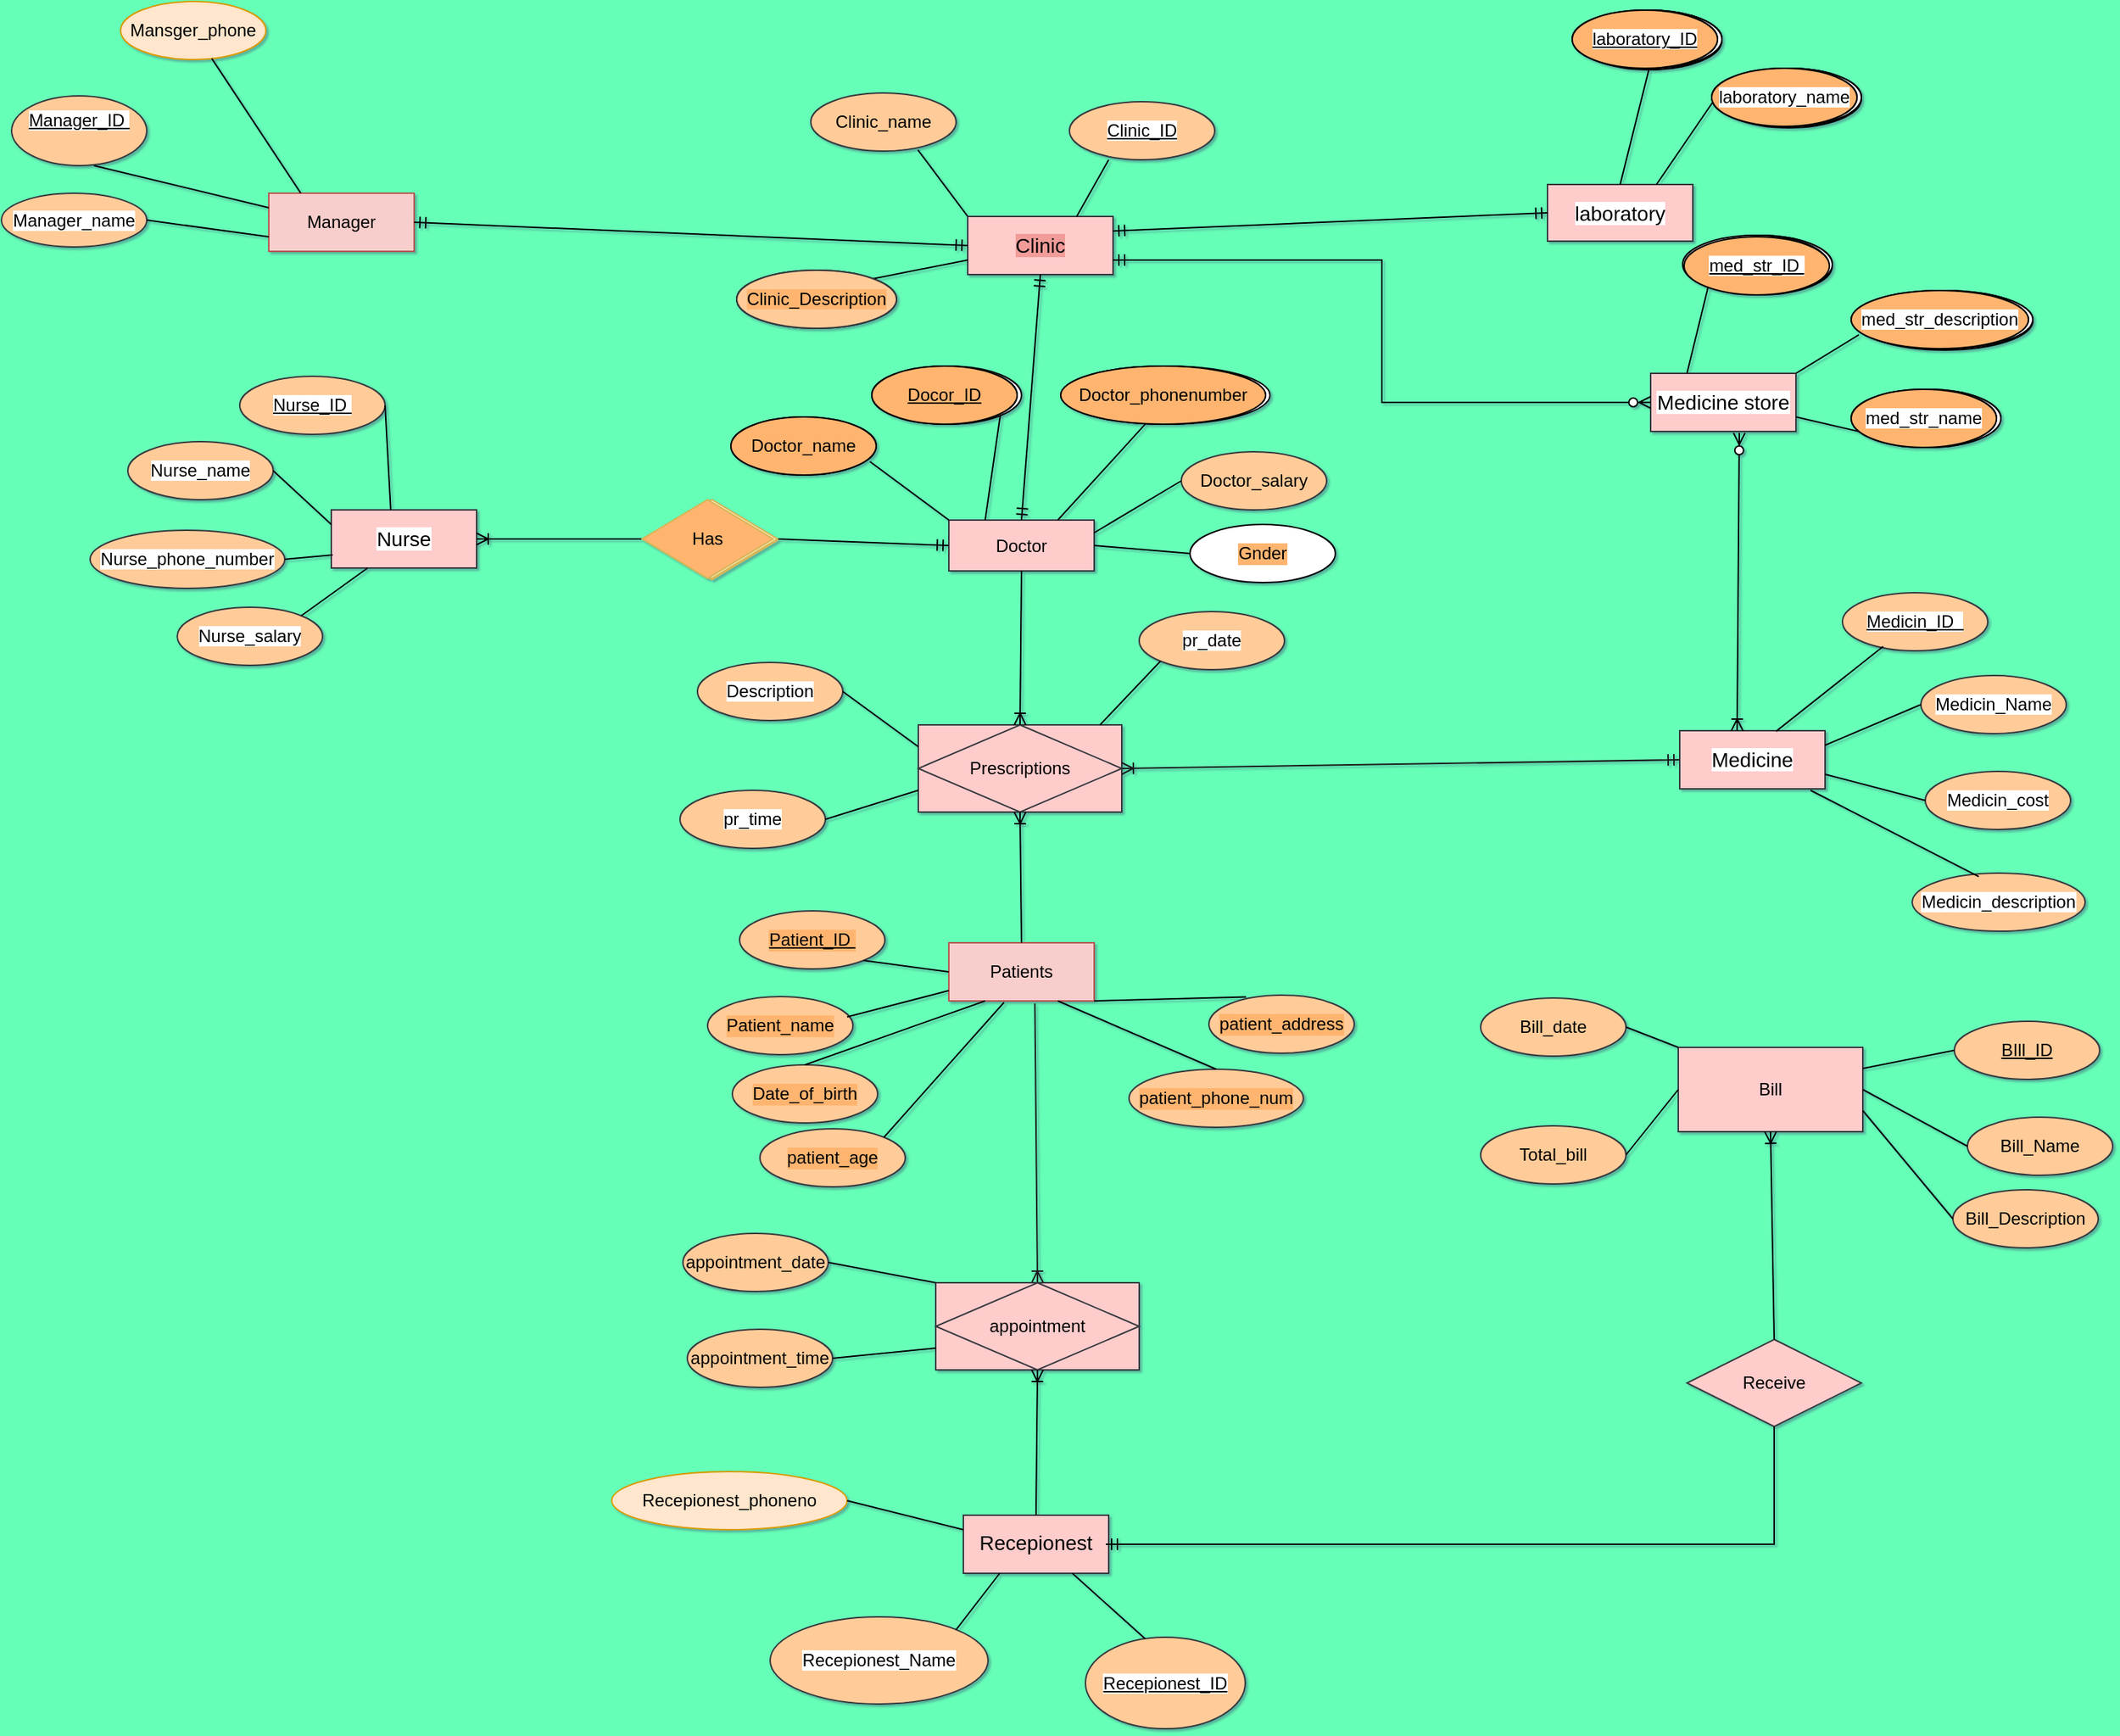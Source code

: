 <mxfile version="20.0.4" type="device"><diagram id="_2DvaB9S7Uw1ebFVItcf" name="Page-1"><mxGraphModel dx="1871" dy="567" grid="0" gridSize="10" guides="0" tooltips="1" connect="1" arrows="1" fold="1" page="1" pageScale="1" pageWidth="850" pageHeight="1400" background="#66FFB8" math="0" shadow="1"><root><mxCell id="0"/><mxCell id="1" parent="0"/><mxCell id="5tPbi4-rD7YfOToJudGx-2" value="Manager" style="whiteSpace=wrap;html=1;align=center;fillColor=#f8cecc;strokeColor=#b85450;" parent="1" vertex="1"><mxGeometry x="-530" y="298" width="100" height="40" as="geometry"/></mxCell><mxCell id="5tPbi4-rD7YfOToJudGx-3" value="Doctor" style="whiteSpace=wrap;html=1;align=center;fillColor=#ffcccc;strokeColor=#36393d;" parent="1" vertex="1"><mxGeometry x="-62" y="523" width="100" height="35" as="geometry"/></mxCell><mxCell id="5tPbi4-rD7YfOToJudGx-4" value="Patients" style="whiteSpace=wrap;html=1;align=center;fillColor=#f8cecc;strokeColor=#b85450;" parent="1" vertex="1"><mxGeometry x="-62" y="814" width="100" height="40" as="geometry"/></mxCell><mxCell id="5tPbi4-rD7YfOToJudGx-7" value="&lt;span style=&quot;font-size: 14px; background-color: rgb(255, 255, 255);&quot;&gt;Medicine store&lt;/span&gt;" style="whiteSpace=wrap;html=1;align=center;fillColor=#ffcccc;strokeColor=#36393d;" parent="1" vertex="1"><mxGeometry x="421" y="422" width="100" height="40" as="geometry"/></mxCell><mxCell id="5tPbi4-rD7YfOToJudGx-9" value="&lt;span style=&quot;font-size: 14px; background-color: rgb(255, 255, 255);&quot;&gt;Nurse&lt;/span&gt;" style="whiteSpace=wrap;html=1;align=center;fillColor=#ffcccc;strokeColor=#36393d;" parent="1" vertex="1"><mxGeometry x="-487" y="516" width="100" height="40" as="geometry"/></mxCell><mxCell id="5tPbi4-rD7YfOToJudGx-11" value="&lt;span style=&quot;font-size: 14px; line-height: 0; background-color: rgb(255, 204, 204);&quot;&gt;Recepionest&lt;/span&gt;" style="whiteSpace=wrap;html=1;align=center;fillColor=#ffcccc;strokeColor=#36393d;" parent="1" vertex="1"><mxGeometry x="-52" y="1208" width="100" height="40" as="geometry"/></mxCell><mxCell id="5tPbi4-rD7YfOToJudGx-12" value="&lt;span style=&quot;font-size: 14px; background-color: rgb(241, 156, 153);&quot;&gt;Clinic&lt;/span&gt;" style="whiteSpace=wrap;html=1;align=center;fillColor=#ffcccc;strokeColor=#36393d;" parent="1" vertex="1"><mxGeometry x="-49" y="314" width="100" height="40" as="geometry"/></mxCell><mxCell id="5tPbi4-rD7YfOToJudGx-14" value="&lt;span style=&quot;font-size: 14px; background-color: rgb(255, 255, 255);&quot;&gt;laboratory&lt;/span&gt;" style="whiteSpace=wrap;html=1;align=center;fillColor=#ffcccc;strokeColor=#36393d;" parent="1" vertex="1"><mxGeometry x="350" y="292" width="100" height="39" as="geometry"/></mxCell><mxCell id="5tPbi4-rD7YfOToJudGx-16" value="&lt;span style=&quot;font-size: 14px; background-color: rgb(255, 255, 255);&quot;&gt;Medicine&lt;/span&gt;" style="whiteSpace=wrap;html=1;align=center;fillColor=#ffcccc;strokeColor=#36393d;" parent="1" vertex="1"><mxGeometry x="441" y="668" width="100" height="40" as="geometry"/></mxCell><mxCell id="5tPbi4-rD7YfOToJudGx-24" value="&#10;&lt;span style=&quot;color: rgb(0, 0, 0); font-family: Helvetica; font-size: 12px; font-style: normal; font-variant-ligatures: normal; font-variant-caps: normal; font-weight: 400; letter-spacing: normal; orphans: 2; text-align: left; text-indent: 0px; text-transform: none; widows: 2; word-spacing: 0px; -webkit-text-stroke-width: 0px; background-color: rgb(255, 255, 255); text-decoration-thickness: initial; text-decoration-style: initial; text-decoration-color: initial; float: none; display: inline !important;&quot;&gt;Manager_ID&amp;nbsp;&lt;/span&gt;&#10;&#10;" style="ellipse;whiteSpace=wrap;html=1;align=center;fontStyle=4;fillColor=#ffcc99;strokeColor=#36393d;" parent="1" vertex="1"><mxGeometry x="-707" y="231" width="93" height="48" as="geometry"/></mxCell><mxCell id="5tPbi4-rD7YfOToJudGx-25" value="&lt;span style=&quot;background-color: rgb(255, 255, 255);&quot;&gt;Manager_name&lt;/span&gt;" style="ellipse;whiteSpace=wrap;html=1;align=center;fillColor=#ffcc99;strokeColor=#36393d;" parent="1" vertex="1"><mxGeometry x="-714" y="298" width="100" height="37" as="geometry"/></mxCell><mxCell id="5tPbi4-rD7YfOToJudGx-26" value="" style="endArrow=none;html=1;rounded=0;exitX=0.61;exitY=1;exitDx=0;exitDy=0;exitPerimeter=0;entryX=0;entryY=0.25;entryDx=0;entryDy=0;" parent="1" source="5tPbi4-rD7YfOToJudGx-24" target="5tPbi4-rD7YfOToJudGx-2" edge="1"><mxGeometry relative="1" as="geometry"><mxPoint x="346" y="151" as="sourcePoint"/><mxPoint x="506" y="151" as="targetPoint"/></mxGeometry></mxCell><mxCell id="5tPbi4-rD7YfOToJudGx-27" value="" style="endArrow=none;html=1;rounded=0;exitX=1;exitY=0.5;exitDx=0;exitDy=0;entryX=0;entryY=0.75;entryDx=0;entryDy=0;" parent="1" source="5tPbi4-rD7YfOToJudGx-25" target="5tPbi4-rD7YfOToJudGx-2" edge="1"><mxGeometry relative="1" as="geometry"><mxPoint x="491" y="131" as="sourcePoint"/><mxPoint x="-567" y="336" as="targetPoint"/></mxGeometry></mxCell><mxCell id="5tPbi4-rD7YfOToJudGx-33" style="edgeStyle=none;rounded=0;orthogonalLoop=1;jettySize=auto;html=1;exitX=0.5;exitY=0;exitDx=0;exitDy=0;" parent="1" source="5tPbi4-rD7YfOToJudGx-16" target="5tPbi4-rD7YfOToJudGx-16" edge="1"><mxGeometry relative="1" as="geometry"/></mxCell><mxCell id="5tPbi4-rD7YfOToJudGx-54" value="" style="fontSize=12;html=1;endArrow=ERmandOne;startArrow=ERmandOne;rounded=0;exitX=1;exitY=0.5;exitDx=0;exitDy=0;entryX=0;entryY=0.5;entryDx=0;entryDy=0;" parent="1" source="5tPbi4-rD7YfOToJudGx-2" target="5tPbi4-rD7YfOToJudGx-12" edge="1"><mxGeometry width="100" height="100" relative="1" as="geometry"><mxPoint x="-79" y="548" as="sourcePoint"/><mxPoint x="21" y="448" as="targetPoint"/></mxGeometry></mxCell><mxCell id="5tPbi4-rD7YfOToJudGx-60" value="Has" style="shape=rhombus;perimeter=rhombusPerimeter;whiteSpace=wrap;html=1;align=center;fillColor=#fff2cc;strokeColor=#d6b656;" parent="1" vertex="1"><mxGeometry x="-270" y="509" width="90" height="54" as="geometry"/></mxCell><mxCell id="5tPbi4-rD7YfOToJudGx-62" value="" style="fontSize=12;html=1;endArrow=ERoneToMany;rounded=0;elbow=vertical;entryX=1;entryY=0.5;entryDx=0;entryDy=0;exitX=0;exitY=0.5;exitDx=0;exitDy=0;" parent="1" source="5tPbi4-rD7YfOToJudGx-60" target="5tPbi4-rD7YfOToJudGx-9" edge="1"><mxGeometry width="100" height="100" relative="1" as="geometry"><mxPoint x="-79" y="548" as="sourcePoint"/><mxPoint x="21" y="448" as="targetPoint"/></mxGeometry></mxCell><mxCell id="5tPbi4-rD7YfOToJudGx-63" value="" style="fontSize=12;html=1;endArrow=ERmandOne;rounded=0;elbow=vertical;exitX=1;exitY=0.5;exitDx=0;exitDy=0;entryX=0;entryY=0.5;entryDx=0;entryDy=0;" parent="1" source="5tPbi4-rD7YfOToJudGx-60" target="5tPbi4-rD7YfOToJudGx-3" edge="1"><mxGeometry width="100" height="100" relative="1" as="geometry"><mxPoint x="-79" y="548" as="sourcePoint"/><mxPoint x="21" y="448" as="targetPoint"/></mxGeometry></mxCell><mxCell id="5tPbi4-rD7YfOToJudGx-83" value="Prescriptions" style="shape=associativeEntity;whiteSpace=wrap;html=1;align=center;fillColor=#ffcccc;strokeColor=#36393d;" parent="1" vertex="1"><mxGeometry x="-83" y="664" width="140" height="60" as="geometry"/></mxCell><mxCell id="5tPbi4-rD7YfOToJudGx-96" value="&lt;span style=&quot;text-align: left; background-color: rgb(255, 181, 112);&quot;&gt;Patient_ID&amp;nbsp;&lt;/span&gt;" style="ellipse;whiteSpace=wrap;html=1;align=center;fontStyle=4;labelBackgroundColor=#FFB570;fillColor=#ffcc99;strokeColor=#36393d;" parent="1" vertex="1"><mxGeometry x="-206" y="792" width="100" height="40" as="geometry"/></mxCell><mxCell id="5tPbi4-rD7YfOToJudGx-97" value="Gnder" style="ellipse;whiteSpace=wrap;html=1;align=center;labelBackgroundColor=#FFB570;" parent="1" vertex="1"><mxGeometry x="104" y="526" width="100" height="40" as="geometry"/></mxCell><mxCell id="5tPbi4-rD7YfOToJudGx-98" value="&lt;span style=&quot;text-align: left;&quot;&gt;Date_of_birth&lt;/span&gt;" style="ellipse;whiteSpace=wrap;html=1;align=center;labelBackgroundColor=#FFB570;fillColor=#ffcc99;strokeColor=#36393d;" parent="1" vertex="1"><mxGeometry x="-211" y="898" width="100" height="40" as="geometry"/></mxCell><mxCell id="5tPbi4-rD7YfOToJudGx-99" value="&lt;span style=&quot;text-align: left;&quot;&gt;patient_phone_num&lt;/span&gt;" style="ellipse;whiteSpace=wrap;html=1;align=center;labelBackgroundColor=#FFB570;fillColor=#ffcc99;strokeColor=#36393d;" parent="1" vertex="1"><mxGeometry x="62" y="901" width="120" height="40" as="geometry"/></mxCell><mxCell id="5tPbi4-rD7YfOToJudGx-100" value="&lt;span style=&quot;text-align: left;&quot;&gt;patient_age&lt;/span&gt;" style="ellipse;whiteSpace=wrap;html=1;align=center;labelBackgroundColor=#FFB570;fillColor=#ffcc99;strokeColor=#36393d;" parent="1" vertex="1"><mxGeometry x="-192" y="942" width="100" height="40" as="geometry"/></mxCell><mxCell id="5tPbi4-rD7YfOToJudGx-101" value="&lt;span style=&quot;text-align: left;&quot;&gt;Patient_name&lt;/span&gt;" style="ellipse;whiteSpace=wrap;html=1;align=center;labelBackgroundColor=#FFB570;fillColor=#ffcc99;strokeColor=#36393d;" parent="1" vertex="1"><mxGeometry x="-228" y="851" width="100" height="40" as="geometry"/></mxCell><mxCell id="5tPbi4-rD7YfOToJudGx-102" value="" style="endArrow=none;html=1;rounded=0;elbow=vertical;exitX=0.96;exitY=0.35;exitDx=0;exitDy=0;exitPerimeter=0;" parent="1" source="5tPbi4-rD7YfOToJudGx-101" target="5tPbi4-rD7YfOToJudGx-4" edge="1"><mxGeometry relative="1" as="geometry"><mxPoint x="-112" y="826" as="sourcePoint"/><mxPoint x="210" y="710" as="targetPoint"/></mxGeometry></mxCell><mxCell id="5tPbi4-rD7YfOToJudGx-103" value="" style="endArrow=none;html=1;rounded=0;elbow=vertical;exitX=1;exitY=1;exitDx=0;exitDy=0;entryX=0;entryY=0.5;entryDx=0;entryDy=0;" parent="1" source="5tPbi4-rD7YfOToJudGx-96" target="5tPbi4-rD7YfOToJudGx-4" edge="1"><mxGeometry relative="1" as="geometry"><mxPoint x="202" y="624" as="sourcePoint"/><mxPoint x="362" y="624" as="targetPoint"/></mxGeometry></mxCell><mxCell id="5tPbi4-rD7YfOToJudGx-104" value="&lt;span style=&quot;text-align: left;&quot;&gt;patient_address&lt;/span&gt;" style="ellipse;whiteSpace=wrap;html=1;align=center;labelBackgroundColor=#FFB570;fillColor=#ffcc99;strokeColor=#36393d;" parent="1" vertex="1"><mxGeometry x="117" y="850" width="100" height="40" as="geometry"/></mxCell><mxCell id="5tPbi4-rD7YfOToJudGx-107" value="" style="endArrow=none;html=1;rounded=0;elbow=vertical;entryX=1;entryY=0;entryDx=0;entryDy=0;exitX=0.38;exitY=1.025;exitDx=0;exitDy=0;exitPerimeter=0;" parent="1" source="5tPbi4-rD7YfOToJudGx-4" target="5tPbi4-rD7YfOToJudGx-100" edge="1"><mxGeometry relative="1" as="geometry"><mxPoint x="63" y="752" as="sourcePoint"/><mxPoint x="-64" y="952" as="targetPoint"/></mxGeometry></mxCell><mxCell id="5tPbi4-rD7YfOToJudGx-108" value="" style="endArrow=none;html=1;rounded=0;elbow=vertical;entryX=0.5;entryY=0;entryDx=0;entryDy=0;exitX=0.25;exitY=1;exitDx=0;exitDy=0;" parent="1" source="5tPbi4-rD7YfOToJudGx-4" target="5tPbi4-rD7YfOToJudGx-98" edge="1"><mxGeometry relative="1" as="geometry"><mxPoint x="202" y="624" as="sourcePoint"/><mxPoint x="362" y="624" as="targetPoint"/></mxGeometry></mxCell><mxCell id="5tPbi4-rD7YfOToJudGx-109" value="" style="endArrow=none;html=1;rounded=0;elbow=vertical;entryX=0.5;entryY=0;entryDx=0;entryDy=0;exitX=0.75;exitY=1;exitDx=0;exitDy=0;" parent="1" source="5tPbi4-rD7YfOToJudGx-4" target="5tPbi4-rD7YfOToJudGx-99" edge="1"><mxGeometry relative="1" as="geometry"><mxPoint x="202" y="624" as="sourcePoint"/><mxPoint x="362" y="624" as="targetPoint"/></mxGeometry></mxCell><mxCell id="5tPbi4-rD7YfOToJudGx-110" value="" style="endArrow=none;html=1;rounded=0;elbow=vertical;exitX=0.256;exitY=0.03;exitDx=0;exitDy=0;entryX=1;entryY=1;entryDx=0;entryDy=0;exitPerimeter=0;" parent="1" source="5tPbi4-rD7YfOToJudGx-104" target="5tPbi4-rD7YfOToJudGx-4" edge="1"><mxGeometry relative="1" as="geometry"><mxPoint x="178" y="883" as="sourcePoint"/><mxPoint x="362" y="624" as="targetPoint"/></mxGeometry></mxCell><mxCell id="5tPbi4-rD7YfOToJudGx-115" value="&lt;span style=&quot;text-align: left; background-color: rgb(255, 255, 255);&quot;&gt;Description&lt;/span&gt;" style="ellipse;whiteSpace=wrap;html=1;align=center;fillColor=#ffcc99;strokeColor=#36393d;" parent="1" vertex="1"><mxGeometry x="-235" y="621" width="100" height="40" as="geometry"/></mxCell><mxCell id="5tPbi4-rD7YfOToJudGx-117" style="edgeStyle=none;rounded=0;orthogonalLoop=1;jettySize=auto;html=1;exitX=1;exitY=0.5;exitDx=0;exitDy=0;elbow=vertical;" parent="1" edge="1"><mxGeometry relative="1" as="geometry"><mxPoint x="-702.0" y="701" as="sourcePoint"/><mxPoint x="-702.0" y="701" as="targetPoint"/></mxGeometry></mxCell><mxCell id="5tPbi4-rD7YfOToJudGx-119" value="&lt;span style=&quot;text-align: left; background-color: rgb(255, 255, 255);&quot;&gt;pr_time&lt;/span&gt;" style="ellipse;whiteSpace=wrap;html=1;align=center;fillColor=#ffcc99;strokeColor=#36393d;" parent="1" vertex="1"><mxGeometry x="-247" y="709" width="100" height="40" as="geometry"/></mxCell><mxCell id="5tPbi4-rD7YfOToJudGx-120" value="&lt;span style=&quot;text-align: left; background-color: rgb(255, 255, 255);&quot;&gt;pr_date&lt;/span&gt;" style="ellipse;whiteSpace=wrap;html=1;align=center;fillColor=#ffcc99;strokeColor=#36393d;" parent="1" vertex="1"><mxGeometry x="69" y="586" width="100" height="40" as="geometry"/></mxCell><mxCell id="5tPbi4-rD7YfOToJudGx-122" value="" style="endArrow=none;html=1;rounded=0;elbow=vertical;entryX=0;entryY=1;entryDx=0;entryDy=0;exitX=0.25;exitY=0;exitDx=0;exitDy=0;" parent="1" source="5tPbi4-rD7YfOToJudGx-7" target="5tPbi4-rD7YfOToJudGx-131" edge="1"><mxGeometry relative="1" as="geometry"><mxPoint x="-422" y="625" as="sourcePoint"/><mxPoint x="-262" y="625" as="targetPoint"/></mxGeometry></mxCell><mxCell id="5tPbi4-rD7YfOToJudGx-124" value="" style="endArrow=none;html=1;rounded=0;elbow=vertical;exitX=1;exitY=0.5;exitDx=0;exitDy=0;entryX=0;entryY=0.75;entryDx=0;entryDy=0;" parent="1" source="5tPbi4-rD7YfOToJudGx-119" target="5tPbi4-rD7YfOToJudGx-83" edge="1"><mxGeometry relative="1" as="geometry"><mxPoint x="-5" y="487" as="sourcePoint"/><mxPoint x="155" y="487" as="targetPoint"/></mxGeometry></mxCell><mxCell id="5tPbi4-rD7YfOToJudGx-125" value="" style="endArrow=none;html=1;rounded=0;elbow=vertical;exitX=1;exitY=0.5;exitDx=0;exitDy=0;entryX=0;entryY=0.25;entryDx=0;entryDy=0;" parent="1" source="5tPbi4-rD7YfOToJudGx-115" target="5tPbi4-rD7YfOToJudGx-83" edge="1"><mxGeometry relative="1" as="geometry"><mxPoint x="-5" y="487" as="sourcePoint"/><mxPoint x="155" y="487" as="targetPoint"/></mxGeometry></mxCell><mxCell id="5tPbi4-rD7YfOToJudGx-130" value="&lt;span style=&quot;text-align: left; background-color: rgb(255, 255, 255);&quot;&gt;med_str_description&lt;/span&gt;" style="ellipse;whiteSpace=wrap;html=1;align=center;" parent="1" vertex="1"><mxGeometry x="562" y="366" width="122" height="40" as="geometry"/></mxCell><mxCell id="5tPbi4-rD7YfOToJudGx-131" value="&lt;span style=&quot;text-align: left; background-color: rgb(255, 255, 255);&quot;&gt;med_str_ID&amp;nbsp;&lt;/span&gt;" style="ellipse;whiteSpace=wrap;html=1;align=center;fontStyle=4;" parent="1" vertex="1"><mxGeometry x="446" y="328" width="100" height="40" as="geometry"/></mxCell><mxCell id="5tPbi4-rD7YfOToJudGx-135" value="&lt;span style=&quot;text-align: left; background-color: rgb(255, 255, 255);&quot;&gt;med_str_name&lt;/span&gt;" style="ellipse;whiteSpace=wrap;html=1;align=center;" parent="1" vertex="1"><mxGeometry x="562" y="433" width="100" height="40" as="geometry"/></mxCell><mxCell id="5tPbi4-rD7YfOToJudGx-137" value="" style="endArrow=none;html=1;rounded=0;elbow=vertical;exitX=0.019;exitY=0.736;exitDx=0;exitDy=0;exitPerimeter=0;entryX=1;entryY=0;entryDx=0;entryDy=0;" parent="1" source="5tPbi4-rD7YfOToJudGx-130" target="5tPbi4-rD7YfOToJudGx-7" edge="1"><mxGeometry relative="1" as="geometry"><mxPoint x="-36" y="407" as="sourcePoint"/><mxPoint x="124" y="407" as="targetPoint"/></mxGeometry></mxCell><mxCell id="5tPbi4-rD7YfOToJudGx-139" value="" style="endArrow=none;html=1;rounded=0;elbow=vertical;entryX=0.044;entryY=0.739;entryDx=0;entryDy=0;entryPerimeter=0;exitX=1;exitY=0.75;exitDx=0;exitDy=0;" parent="1" source="5tPbi4-rD7YfOToJudGx-7" target="5tPbi4-rD7YfOToJudGx-135" edge="1"><mxGeometry relative="1" as="geometry"><mxPoint x="-36" y="407" as="sourcePoint"/><mxPoint x="124" y="407" as="targetPoint"/></mxGeometry></mxCell><mxCell id="5tPbi4-rD7YfOToJudGx-146" value="&lt;span style=&quot;text-align: left; background-color: rgb(255, 255, 255);&quot;&gt;Nurse_ID&amp;nbsp;&lt;/span&gt;" style="ellipse;whiteSpace=wrap;html=1;align=center;fontStyle=4;fillColor=#ffcc99;strokeColor=#36393d;" parent="1" vertex="1"><mxGeometry x="-550" y="424" width="100" height="40" as="geometry"/></mxCell><mxCell id="5tPbi4-rD7YfOToJudGx-147" value="&lt;span style=&quot;text-align: left; background-color: rgb(255, 255, 255);&quot;&gt;Nurse_salary&lt;/span&gt;" style="ellipse;whiteSpace=wrap;html=1;align=center;fillColor=#ffcc99;strokeColor=#36393d;" parent="1" vertex="1"><mxGeometry x="-593" y="583" width="100" height="40" as="geometry"/></mxCell><mxCell id="5tPbi4-rD7YfOToJudGx-148" value="&lt;span style=&quot;text-align: left; background-color: rgb(255, 255, 255);&quot;&gt;Nurse_phone_number&lt;/span&gt;" style="ellipse;whiteSpace=wrap;html=1;align=center;fillColor=#ffcc99;strokeColor=#36393d;" parent="1" vertex="1"><mxGeometry x="-653" y="530" width="134" height="40" as="geometry"/></mxCell><mxCell id="5tPbi4-rD7YfOToJudGx-149" value="&lt;span style=&quot;text-align: left; background-color: rgb(255, 255, 255);&quot;&gt;Nurse_name&lt;/span&gt;" style="ellipse;whiteSpace=wrap;html=1;align=center;fillColor=#ffcc99;strokeColor=#36393d;" parent="1" vertex="1"><mxGeometry x="-627" y="469" width="100" height="40" as="geometry"/></mxCell><mxCell id="5tPbi4-rD7YfOToJudGx-150" value="" style="endArrow=none;html=1;rounded=0;elbow=vertical;exitX=1;exitY=0.5;exitDx=0;exitDy=0;entryX=0.409;entryY=-0.004;entryDx=0;entryDy=0;entryPerimeter=0;" parent="1" source="5tPbi4-rD7YfOToJudGx-146" target="5tPbi4-rD7YfOToJudGx-9" edge="1"><mxGeometry relative="1" as="geometry"><mxPoint x="-40" y="372" as="sourcePoint"/><mxPoint x="120" y="372" as="targetPoint"/></mxGeometry></mxCell><mxCell id="5tPbi4-rD7YfOToJudGx-151" value="" style="endArrow=none;html=1;rounded=0;elbow=vertical;exitX=1;exitY=0.5;exitDx=0;exitDy=0;entryX=0;entryY=0.25;entryDx=0;entryDy=0;" parent="1" source="5tPbi4-rD7YfOToJudGx-149" target="5tPbi4-rD7YfOToJudGx-9" edge="1"><mxGeometry relative="1" as="geometry"><mxPoint x="-440" y="454" as="sourcePoint"/><mxPoint x="-446.1" y="523.84" as="targetPoint"/></mxGeometry></mxCell><mxCell id="5tPbi4-rD7YfOToJudGx-152" value="" style="endArrow=none;html=1;rounded=0;elbow=vertical;exitX=1;exitY=0.5;exitDx=0;exitDy=0;entryX=0.01;entryY=0.775;entryDx=0;entryDy=0;entryPerimeter=0;" parent="1" source="5tPbi4-rD7YfOToJudGx-148" target="5tPbi4-rD7YfOToJudGx-9" edge="1"><mxGeometry relative="1" as="geometry"><mxPoint x="-529" y="514" as="sourcePoint"/><mxPoint x="-499" y="541" as="targetPoint"/></mxGeometry></mxCell><mxCell id="5tPbi4-rD7YfOToJudGx-153" value="" style="endArrow=none;html=1;rounded=0;elbow=vertical;exitX=1;exitY=0;exitDx=0;exitDy=0;entryX=0.25;entryY=1;entryDx=0;entryDy=0;" parent="1" source="5tPbi4-rD7YfOToJudGx-147" target="5tPbi4-rD7YfOToJudGx-9" edge="1"><mxGeometry relative="1" as="geometry"><mxPoint x="-440" y="454" as="sourcePoint"/><mxPoint x="-459" y="567" as="targetPoint"/></mxGeometry></mxCell><mxCell id="5tPbi4-rD7YfOToJudGx-154" value="&lt;span style=&quot;text-align: left; background-color: rgb(255, 255, 255);&quot;&gt;Docor_ID&lt;/span&gt;" style="ellipse;whiteSpace=wrap;html=1;align=center;fontStyle=4;" parent="1" vertex="1"><mxGeometry x="-112" y="417" width="100" height="40" as="geometry"/></mxCell><mxCell id="5tPbi4-rD7YfOToJudGx-155" value="Doctor_name" style="ellipse;whiteSpace=wrap;html=1;align=center;" parent="1" vertex="1"><mxGeometry x="-212" y="452" width="100" height="40" as="geometry"/></mxCell><mxCell id="5tPbi4-rD7YfOToJudGx-156" value="Doctor_salary" style="ellipse;whiteSpace=wrap;html=1;align=center;fillColor=#ffcc99;strokeColor=#36393d;" parent="1" vertex="1"><mxGeometry x="98" y="476" width="100" height="40" as="geometry"/></mxCell><mxCell id="5tPbi4-rD7YfOToJudGx-157" value="Doctor_phonenumber" style="ellipse;whiteSpace=wrap;html=1;align=center;" parent="1" vertex="1"><mxGeometry x="18" y="417" width="141" height="40" as="geometry"/></mxCell><mxCell id="5tPbi4-rD7YfOToJudGx-158" value="" style="endArrow=none;html=1;rounded=0;elbow=vertical;exitX=1;exitY=1;exitDx=0;exitDy=0;entryX=0.25;entryY=0;entryDx=0;entryDy=0;" parent="1" source="5tPbi4-rD7YfOToJudGx-154" target="5tPbi4-rD7YfOToJudGx-3" edge="1"><mxGeometry relative="1" as="geometry"><mxPoint x="-60" y="397" as="sourcePoint"/><mxPoint x="100" y="397" as="targetPoint"/></mxGeometry></mxCell><mxCell id="5tPbi4-rD7YfOToJudGx-160" value="" style="endArrow=none;html=1;rounded=0;elbow=vertical;exitX=0.957;exitY=0.768;exitDx=0;exitDy=0;exitPerimeter=0;entryX=0;entryY=0;entryDx=0;entryDy=0;" parent="1" source="5tPbi4-rD7YfOToJudGx-155" target="5tPbi4-rD7YfOToJudGx-3" edge="1"><mxGeometry relative="1" as="geometry"><mxPoint x="-60" y="397" as="sourcePoint"/><mxPoint x="100" y="397" as="targetPoint"/></mxGeometry></mxCell><mxCell id="5tPbi4-rD7YfOToJudGx-162" value="" style="endArrow=none;html=1;rounded=0;elbow=vertical;exitX=0.393;exitY=0.993;exitDx=0;exitDy=0;entryX=0.75;entryY=0;entryDx=0;entryDy=0;exitPerimeter=0;" parent="1" source="5tPbi4-rD7YfOToJudGx-157" target="5tPbi4-rD7YfOToJudGx-3" edge="1"><mxGeometry relative="1" as="geometry"><mxPoint x="49" y="465.28" as="sourcePoint"/><mxPoint x="-10" y="531" as="targetPoint"/></mxGeometry></mxCell><mxCell id="5tPbi4-rD7YfOToJudGx-165" value="" style="endArrow=none;html=1;rounded=0;elbow=vertical;exitX=0;exitY=0.5;exitDx=0;exitDy=0;entryX=1;entryY=0.25;entryDx=0;entryDy=0;" parent="1" source="5tPbi4-rD7YfOToJudGx-156" target="5tPbi4-rD7YfOToJudGx-3" edge="1"><mxGeometry relative="1" as="geometry"><mxPoint x="67.3" y="466.72" as="sourcePoint"/><mxPoint x="42" y="531" as="targetPoint"/></mxGeometry></mxCell><mxCell id="5tPbi4-rD7YfOToJudGx-166" value="" style="endArrow=none;html=1;rounded=0;elbow=vertical;exitX=0;exitY=0.5;exitDx=0;exitDy=0;entryX=1;entryY=0.5;entryDx=0;entryDy=0;" parent="1" source="5tPbi4-rD7YfOToJudGx-97" target="5tPbi4-rD7YfOToJudGx-3" edge="1"><mxGeometry relative="1" as="geometry"><mxPoint x="108.0" y="506" as="sourcePoint"/><mxPoint x="47" y="548" as="targetPoint"/></mxGeometry></mxCell><mxCell id="5tPbi4-rD7YfOToJudGx-167" value="&lt;span style=&quot;text-align: left; background-color: rgb(255, 255, 255);&quot;&gt;laboratory_ID&lt;/span&gt;" style="ellipse;whiteSpace=wrap;html=1;align=center;fontStyle=4;" parent="1" vertex="1"><mxGeometry x="370" y="172" width="100" height="40" as="geometry"/></mxCell><mxCell id="5tPbi4-rD7YfOToJudGx-168" value="&lt;span style=&quot;text-align: left; background-color: rgb(255, 255, 255);&quot;&gt;laboratory_name&lt;/span&gt;" style="ellipse;whiteSpace=wrap;html=1;align=center;" parent="1" vertex="1"><mxGeometry x="466" y="212" width="100" height="40" as="geometry"/></mxCell><mxCell id="5tPbi4-rD7YfOToJudGx-171" value="" style="endArrow=none;html=1;rounded=0;elbow=vertical;exitX=0.5;exitY=1;exitDx=0;exitDy=0;entryX=0.5;entryY=0;entryDx=0;entryDy=0;" parent="1" source="5tPbi4-rD7YfOToJudGx-167" target="5tPbi4-rD7YfOToJudGx-14" edge="1"><mxGeometry relative="1" as="geometry"><mxPoint x="12" y="338" as="sourcePoint"/><mxPoint x="172" y="338" as="targetPoint"/></mxGeometry></mxCell><mxCell id="5tPbi4-rD7YfOToJudGx-172" value="" style="endArrow=none;html=1;rounded=0;elbow=vertical;entryX=0.75;entryY=0;entryDx=0;entryDy=0;exitX=0;exitY=0.5;exitDx=0;exitDy=0;" parent="1" source="5tPbi4-rD7YfOToJudGx-168" target="5tPbi4-rD7YfOToJudGx-14" edge="1"><mxGeometry relative="1" as="geometry"><mxPoint x="460" y="118" as="sourcePoint"/><mxPoint x="431" y="196" as="targetPoint"/></mxGeometry></mxCell><mxCell id="5tPbi4-rD7YfOToJudGx-175" value="&lt;span style=&quot;text-align: left; background-color: rgb(255, 255, 255);&quot;&gt;Clinic_ID&lt;/span&gt;" style="ellipse;whiteSpace=wrap;html=1;align=center;fontStyle=4;fillColor=#ffcc99;strokeColor=#36393d;" parent="1" vertex="1"><mxGeometry x="21" y="235" width="100" height="40" as="geometry"/></mxCell><mxCell id="5tPbi4-rD7YfOToJudGx-176" value="Clinic_name" style="ellipse;whiteSpace=wrap;html=1;align=center;fillColor=#ffcc99;strokeColor=#36393d;" parent="1" vertex="1"><mxGeometry x="-157" y="229" width="100" height="40" as="geometry"/></mxCell><mxCell id="5tPbi4-rD7YfOToJudGx-177" value="&lt;span style=&quot;text-align: left; background-color: rgb(255, 255, 255);&quot;&gt;Clinic_Description&lt;/span&gt;" style="ellipse;whiteSpace=wrap;html=1;align=center;" parent="1" vertex="1"><mxGeometry x="-208" y="351" width="110" height="40" as="geometry"/></mxCell><mxCell id="5tPbi4-rD7YfOToJudGx-179" value="" style="endArrow=none;html=1;rounded=0;elbow=vertical;exitX=0.27;exitY=1;exitDx=0;exitDy=0;exitPerimeter=0;entryX=0.75;entryY=0;entryDx=0;entryDy=0;" parent="1" source="5tPbi4-rD7YfOToJudGx-175" target="5tPbi4-rD7YfOToJudGx-12" edge="1"><mxGeometry relative="1" as="geometry"><mxPoint x="96" y="342" as="sourcePoint"/><mxPoint x="256" y="342" as="targetPoint"/></mxGeometry></mxCell><mxCell id="5tPbi4-rD7YfOToJudGx-180" value="" style="endArrow=none;html=1;rounded=0;elbow=vertical;exitX=0;exitY=0;exitDx=0;exitDy=0;entryX=0.737;entryY=0.979;entryDx=0;entryDy=0;entryPerimeter=0;" parent="1" source="5tPbi4-rD7YfOToJudGx-12" target="5tPbi4-rD7YfOToJudGx-176" edge="1"><mxGeometry relative="1" as="geometry"><mxPoint x="58.0" y="285" as="sourcePoint"/><mxPoint x="36" y="324.0" as="targetPoint"/></mxGeometry></mxCell><mxCell id="5tPbi4-rD7YfOToJudGx-182" value="" style="endArrow=none;html=1;rounded=0;elbow=vertical;exitX=0;exitY=0.75;exitDx=0;exitDy=0;entryX=1;entryY=0;entryDx=0;entryDy=0;" parent="1" source="5tPbi4-rD7YfOToJudGx-12" target="5tPbi4-rD7YfOToJudGx-177" edge="1"><mxGeometry relative="1" as="geometry"><mxPoint x="-39" y="334.0" as="sourcePoint"/><mxPoint x="-119" y="305" as="targetPoint"/></mxGeometry></mxCell><mxCell id="5tPbi4-rD7YfOToJudGx-183" value="&lt;span style=&quot;text-align: left; background-color: rgb(255, 255, 255);&quot;&gt;Recepionest_ID&lt;/span&gt;" style="ellipse;whiteSpace=wrap;html=1;align=center;fontStyle=4;fillColor=#ffcc99;strokeColor=#36393d;" parent="1" vertex="1"><mxGeometry x="32" y="1292" width="110" height="63" as="geometry"/></mxCell><mxCell id="5tPbi4-rD7YfOToJudGx-184" value="&lt;span style=&quot;text-align: left; background-color: rgb(255, 255, 255);&quot;&gt;Recepionest_Name&lt;/span&gt;" style="ellipse;whiteSpace=wrap;html=1;align=center;fillColor=#ffcc99;strokeColor=#36393d;" parent="1" vertex="1"><mxGeometry x="-185" y="1278" width="150" height="60" as="geometry"/></mxCell><mxCell id="5tPbi4-rD7YfOToJudGx-185" value="" style="endArrow=none;html=1;rounded=0;elbow=vertical;exitX=1;exitY=0;exitDx=0;exitDy=0;entryX=0.25;entryY=1;entryDx=0;entryDy=0;" parent="1" source="5tPbi4-rD7YfOToJudGx-184" target="5tPbi4-rD7YfOToJudGx-11" edge="1"><mxGeometry relative="1" as="geometry"><mxPoint x="91" y="925" as="sourcePoint"/><mxPoint x="251" y="925" as="targetPoint"/></mxGeometry></mxCell><mxCell id="5tPbi4-rD7YfOToJudGx-186" value="" style="endArrow=none;html=1;rounded=0;elbow=vertical;exitX=0.75;exitY=1;exitDx=0;exitDy=0;entryX=0.373;entryY=0.016;entryDx=0;entryDy=0;entryPerimeter=0;" parent="1" source="5tPbi4-rD7YfOToJudGx-11" target="5tPbi4-rD7YfOToJudGx-183" edge="1"><mxGeometry relative="1" as="geometry"><mxPoint x="91" y="1111" as="sourcePoint"/><mxPoint x="251" y="1111" as="targetPoint"/></mxGeometry></mxCell><mxCell id="5tPbi4-rD7YfOToJudGx-191" value="&lt;span style=&quot;text-align: left; background-color: rgb(255, 255, 255);&quot;&gt;Medicin_Name&lt;/span&gt;" style="ellipse;whiteSpace=wrap;html=1;align=center;fillColor=#ffcc99;strokeColor=#36393d;" parent="1" vertex="1"><mxGeometry x="607" y="630" width="100" height="40" as="geometry"/></mxCell><mxCell id="5tPbi4-rD7YfOToJudGx-196" value="&lt;span style=&quot;text-align: left; background-color: rgb(255, 255, 255);&quot;&gt;Medicin_ID&amp;nbsp;&amp;nbsp;&lt;/span&gt;" style="ellipse;whiteSpace=wrap;html=1;align=center;fontStyle=4;fillColor=#ffcc99;strokeColor=#36393d;" parent="1" vertex="1"><mxGeometry x="553" y="573" width="100" height="40" as="geometry"/></mxCell><mxCell id="5tPbi4-rD7YfOToJudGx-197" value="&lt;span style=&quot;text-align: left; background-color: rgb(255, 255, 255);&quot;&gt;Medicin_cost&lt;/span&gt;" style="ellipse;whiteSpace=wrap;html=1;align=center;fillColor=#ffcc99;strokeColor=#36393d;" parent="1" vertex="1"><mxGeometry x="610" y="696" width="100" height="40" as="geometry"/></mxCell><mxCell id="5tPbi4-rD7YfOToJudGx-199" value="&lt;span style=&quot;text-align: left; background-color: rgb(255, 255, 255);&quot;&gt;Medicin_description&lt;/span&gt;" style="ellipse;whiteSpace=wrap;html=1;align=center;fillColor=#ffcc99;strokeColor=#36393d;" parent="1" vertex="1"><mxGeometry x="601" y="766" width="119" height="40" as="geometry"/></mxCell><mxCell id="5tPbi4-rD7YfOToJudGx-200" style="edgeStyle=none;rounded=0;orthogonalLoop=1;jettySize=auto;html=1;exitX=0.5;exitY=1;exitDx=0;exitDy=0;elbow=vertical;" parent="1" source="5tPbi4-rD7YfOToJudGx-199" target="5tPbi4-rD7YfOToJudGx-199" edge="1"><mxGeometry relative="1" as="geometry"/></mxCell><mxCell id="5tPbi4-rD7YfOToJudGx-201" value="" style="endArrow=none;html=1;rounded=0;elbow=vertical;entryX=0.28;entryY=0.925;entryDx=0;entryDy=0;entryPerimeter=0;exitX=0.663;exitY=0.011;exitDx=0;exitDy=0;exitPerimeter=0;" parent="1" source="5tPbi4-rD7YfOToJudGx-16" target="5tPbi4-rD7YfOToJudGx-196" edge="1"><mxGeometry relative="1" as="geometry"><mxPoint x="526" y="697" as="sourcePoint"/><mxPoint x="89" y="651" as="targetPoint"/></mxGeometry></mxCell><mxCell id="5tPbi4-rD7YfOToJudGx-202" value="" style="endArrow=none;html=1;rounded=0;elbow=vertical;entryX=0;entryY=0.5;entryDx=0;entryDy=0;exitX=1;exitY=0.25;exitDx=0;exitDy=0;" parent="1" source="5tPbi4-rD7YfOToJudGx-16" target="5tPbi4-rD7YfOToJudGx-191" edge="1"><mxGeometry relative="1" as="geometry"><mxPoint x="534.3" y="708.44" as="sourcePoint"/><mxPoint x="568" y="613" as="targetPoint"/></mxGeometry></mxCell><mxCell id="5tPbi4-rD7YfOToJudGx-203" value="" style="endArrow=none;html=1;rounded=0;elbow=vertical;entryX=0;entryY=0.5;entryDx=0;entryDy=0;exitX=1;exitY=0.75;exitDx=0;exitDy=0;" parent="1" source="5tPbi4-rD7YfOToJudGx-16" target="5tPbi4-rD7YfOToJudGx-197" edge="1"><mxGeometry relative="1" as="geometry"><mxPoint x="544.3" y="718.44" as="sourcePoint"/><mxPoint x="578" y="623" as="targetPoint"/></mxGeometry></mxCell><mxCell id="5tPbi4-rD7YfOToJudGx-205" value="" style="endArrow=none;html=1;rounded=0;elbow=vertical;entryX=0.9;entryY=1.025;entryDx=0;entryDy=0;exitX=0.385;exitY=0.061;exitDx=0;exitDy=0;exitPerimeter=0;entryPerimeter=0;" parent="1" source="5tPbi4-rD7YfOToJudGx-199" target="5tPbi4-rD7YfOToJudGx-16" edge="1"><mxGeometry relative="1" as="geometry"><mxPoint x="564.3" y="738.44" as="sourcePoint"/><mxPoint x="598" y="643" as="targetPoint"/></mxGeometry></mxCell><mxCell id="j8jzTJjSfyoYhoayqyco-3" value="Has" style="shape=rhombus;perimeter=rhombusPerimeter;whiteSpace=wrap;html=1;align=center;fillColor=#fff2cc;strokeColor=#d6b656;" parent="1" vertex="1"><mxGeometry x="-270" y="510" width="90" height="54" as="geometry"/></mxCell><mxCell id="j8jzTJjSfyoYhoayqyco-6" value="&lt;span style=&quot;text-align: left; background-color: rgb(255, 255, 255);&quot;&gt;laboratory_name&lt;/span&gt;" style="ellipse;whiteSpace=wrap;html=1;align=center;" parent="1" vertex="1"><mxGeometry x="466" y="213" width="100" height="40" as="geometry"/></mxCell><mxCell id="j8jzTJjSfyoYhoayqyco-7" value="&lt;span style=&quot;text-align: left; background-color: rgb(255, 255, 255);&quot;&gt;laboratory_ID&lt;/span&gt;" style="ellipse;whiteSpace=wrap;html=1;align=center;fontStyle=4;" parent="1" vertex="1"><mxGeometry x="370" y="173" width="100" height="40" as="geometry"/></mxCell><mxCell id="j8jzTJjSfyoYhoayqyco-11" value="Has" style="shape=rhombus;perimeter=rhombusPerimeter;whiteSpace=wrap;html=1;align=center;fillColor=#fff2cc;strokeColor=#d6b656;" parent="1" vertex="1"><mxGeometry x="-270" y="509" width="90" height="54" as="geometry"/></mxCell><mxCell id="j8jzTJjSfyoYhoayqyco-14" value="&lt;span style=&quot;text-align: left; background-color: rgb(255, 255, 255);&quot;&gt;laboratory_name&lt;/span&gt;" style="ellipse;whiteSpace=wrap;html=1;align=center;" parent="1" vertex="1"><mxGeometry x="466" y="212" width="100" height="40" as="geometry"/></mxCell><mxCell id="j8jzTJjSfyoYhoayqyco-15" value="&lt;span style=&quot;text-align: left; background-color: rgb(255, 255, 255);&quot;&gt;laboratory_ID&lt;/span&gt;" style="ellipse;whiteSpace=wrap;html=1;align=center;fontStyle=4;" parent="1" vertex="1"><mxGeometry x="370" y="172" width="100" height="40" as="geometry"/></mxCell><mxCell id="j8jzTJjSfyoYhoayqyco-19" value="&lt;span style=&quot;text-align: left; background-color: rgb(255, 255, 255);&quot;&gt;med_str_ID&amp;nbsp;&lt;/span&gt;" style="ellipse;whiteSpace=wrap;html=1;align=center;fontStyle=4;" parent="1" vertex="1"><mxGeometry x="446" y="327" width="100" height="40" as="geometry"/></mxCell><mxCell id="j8jzTJjSfyoYhoayqyco-20" value="&lt;span style=&quot;text-align: left; background-color: rgb(255, 255, 255);&quot;&gt;med_str_description&lt;/span&gt;" style="ellipse;whiteSpace=wrap;html=1;align=center;" parent="1" vertex="1"><mxGeometry x="562" y="365" width="122" height="40" as="geometry"/></mxCell><mxCell id="j8jzTJjSfyoYhoayqyco-21" value="Has" style="shape=rhombus;perimeter=rhombusPerimeter;whiteSpace=wrap;html=1;align=center;fillColor=#fff2cc;strokeColor=#d6b656;" parent="1" vertex="1"><mxGeometry x="-270" y="509" width="90" height="54" as="geometry"/></mxCell><mxCell id="j8jzTJjSfyoYhoayqyco-24" value="&lt;span style=&quot;text-align: left; background-color: rgb(255, 255, 255);&quot;&gt;laboratory_name&lt;/span&gt;" style="ellipse;whiteSpace=wrap;html=1;align=center;" parent="1" vertex="1"><mxGeometry x="466" y="212" width="100" height="40" as="geometry"/></mxCell><mxCell id="j8jzTJjSfyoYhoayqyco-25" value="&lt;span style=&quot;text-align: left; background-color: rgb(255, 255, 255);&quot;&gt;laboratory_ID&lt;/span&gt;" style="ellipse;whiteSpace=wrap;html=1;align=center;fontStyle=4;" parent="1" vertex="1"><mxGeometry x="370" y="172" width="100" height="40" as="geometry"/></mxCell><mxCell id="j8jzTJjSfyoYhoayqyco-29" value="&lt;span style=&quot;text-align: left; background-color: rgb(255, 255, 255);&quot;&gt;med_str_ID&amp;nbsp;&lt;/span&gt;" style="ellipse;whiteSpace=wrap;html=1;align=center;fontStyle=4;" parent="1" vertex="1"><mxGeometry x="446" y="327" width="100" height="40" as="geometry"/></mxCell><mxCell id="j8jzTJjSfyoYhoayqyco-30" value="&lt;span style=&quot;text-align: left; background-color: rgb(255, 255, 255);&quot;&gt;med_str_description&lt;/span&gt;" style="ellipse;whiteSpace=wrap;html=1;align=center;" parent="1" vertex="1"><mxGeometry x="562" y="365" width="122" height="40" as="geometry"/></mxCell><mxCell id="j8jzTJjSfyoYhoayqyco-31" value="&lt;span style=&quot;text-align: left; background-color: rgb(255, 255, 255);&quot;&gt;med_str_name&lt;/span&gt;" style="ellipse;whiteSpace=wrap;html=1;align=center;" parent="1" vertex="1"><mxGeometry x="562" y="433" width="100" height="40" as="geometry"/></mxCell><mxCell id="j8jzTJjSfyoYhoayqyco-33" value="Has" style="shape=rhombus;perimeter=rhombusPerimeter;whiteSpace=wrap;html=1;align=center;fillColor=#fff2cc;strokeColor=#d6b656;" parent="1" vertex="1"><mxGeometry x="-273" y="509" width="90" height="54" as="geometry"/></mxCell><mxCell id="j8jzTJjSfyoYhoayqyco-36" value="&lt;span style=&quot;text-align: left; background-color: rgb(255, 255, 255);&quot;&gt;laboratory_name&lt;/span&gt;" style="ellipse;whiteSpace=wrap;html=1;align=center;" parent="1" vertex="1"><mxGeometry x="463" y="212" width="100" height="40" as="geometry"/></mxCell><mxCell id="j8jzTJjSfyoYhoayqyco-37" value="&lt;span style=&quot;text-align: left; background-color: rgb(255, 255, 255);&quot;&gt;laboratory_ID&lt;/span&gt;" style="ellipse;whiteSpace=wrap;html=1;align=center;fontStyle=4;" parent="1" vertex="1"><mxGeometry x="367" y="172" width="100" height="40" as="geometry"/></mxCell><mxCell id="j8jzTJjSfyoYhoayqyco-41" value="&lt;span style=&quot;text-align: left; background-color: rgb(255, 255, 255);&quot;&gt;med_str_ID&amp;nbsp;&lt;/span&gt;" style="ellipse;whiteSpace=wrap;html=1;align=center;fontStyle=4;" parent="1" vertex="1"><mxGeometry x="443" y="327" width="100" height="40" as="geometry"/></mxCell><mxCell id="j8jzTJjSfyoYhoayqyco-42" value="&lt;span style=&quot;text-align: left; background-color: rgb(255, 255, 255);&quot;&gt;med_str_description&lt;/span&gt;" style="ellipse;whiteSpace=wrap;html=1;align=center;" parent="1" vertex="1"><mxGeometry x="559" y="365" width="122" height="40" as="geometry"/></mxCell><mxCell id="j8jzTJjSfyoYhoayqyco-43" value="&lt;span style=&quot;text-align: left; background-color: rgb(255, 255, 255);&quot;&gt;med_str_name&lt;/span&gt;" style="ellipse;whiteSpace=wrap;html=1;align=center;" parent="1" vertex="1"><mxGeometry x="559" y="433" width="100" height="40" as="geometry"/></mxCell><mxCell id="j8jzTJjSfyoYhoayqyco-45" value="Doctor_phonenumber" style="ellipse;whiteSpace=wrap;html=1;align=center;" parent="1" vertex="1"><mxGeometry x="15" y="417" width="141" height="40" as="geometry"/></mxCell><mxCell id="j8jzTJjSfyoYhoayqyco-46" value="&lt;span style=&quot;text-align: left; background-color: rgb(255, 255, 255);&quot;&gt;Docor_ID&lt;/span&gt;" style="ellipse;whiteSpace=wrap;html=1;align=center;fontStyle=4;" parent="1" vertex="1"><mxGeometry x="-115" y="417" width="100" height="40" as="geometry"/></mxCell><mxCell id="j8jzTJjSfyoYhoayqyco-47" value="Has" style="shape=rhombus;perimeter=rhombusPerimeter;whiteSpace=wrap;html=1;align=center;fillColor=#FFB570;strokeColor=#d6b656;" parent="1" vertex="1"><mxGeometry x="-273" y="509" width="90" height="54" as="geometry"/></mxCell><mxCell id="j8jzTJjSfyoYhoayqyco-50" value="&lt;span style=&quot;text-align: left; background-color: rgb(255, 255, 255);&quot;&gt;laboratory_name&lt;/span&gt;" style="ellipse;whiteSpace=wrap;html=1;align=center;fillColor=#FFB570;" parent="1" vertex="1"><mxGeometry x="463" y="212" width="100" height="40" as="geometry"/></mxCell><mxCell id="j8jzTJjSfyoYhoayqyco-51" value="&lt;span style=&quot;text-align: left; background-color: rgb(255, 255, 255);&quot;&gt;laboratory_ID&lt;/span&gt;" style="ellipse;whiteSpace=wrap;html=1;align=center;fontStyle=4;fillColor=#FFB570;" parent="1" vertex="1"><mxGeometry x="367" y="172" width="100" height="40" as="geometry"/></mxCell><mxCell id="j8jzTJjSfyoYhoayqyco-55" value="&lt;span style=&quot;text-align: left; background-color: rgb(255, 255, 255);&quot;&gt;med_str_ID&amp;nbsp;&lt;/span&gt;" style="ellipse;whiteSpace=wrap;html=1;align=center;fontStyle=4;fillColor=#FFB570;" parent="1" vertex="1"><mxGeometry x="444" y="328" width="100" height="40" as="geometry"/></mxCell><mxCell id="j8jzTJjSfyoYhoayqyco-56" value="&lt;span style=&quot;text-align: left; background-color: rgb(255, 255, 255);&quot;&gt;med_str_description&lt;/span&gt;" style="ellipse;whiteSpace=wrap;html=1;align=center;fillColor=#FFB570;" parent="1" vertex="1"><mxGeometry x="559" y="365" width="122" height="40" as="geometry"/></mxCell><mxCell id="j8jzTJjSfyoYhoayqyco-57" value="&lt;span style=&quot;text-align: left; background-color: rgb(255, 255, 255);&quot;&gt;med_str_name&lt;/span&gt;" style="ellipse;whiteSpace=wrap;html=1;align=center;fillColor=#FFB570;" parent="1" vertex="1"><mxGeometry x="559" y="433" width="100" height="40" as="geometry"/></mxCell><mxCell id="j8jzTJjSfyoYhoayqyco-59" value="Doctor_phonenumber" style="ellipse;whiteSpace=wrap;html=1;align=center;fillColor=#FFB570;" parent="1" vertex="1"><mxGeometry x="15" y="417" width="141" height="40" as="geometry"/></mxCell><mxCell id="j8jzTJjSfyoYhoayqyco-60" value="&lt;span style=&quot;text-align: left; background-color: rgb(255, 181, 112);&quot;&gt;Docor_ID&lt;/span&gt;" style="ellipse;whiteSpace=wrap;html=1;align=center;fontStyle=4;fillColor=#FFB570;" parent="1" vertex="1"><mxGeometry x="-115" y="417" width="100" height="40" as="geometry"/></mxCell><mxCell id="j8jzTJjSfyoYhoayqyco-61" value="&lt;span style=&quot;text-align: left; background-color: rgb(255, 181, 112);&quot;&gt;Clinic_Description&lt;/span&gt;" style="ellipse;whiteSpace=wrap;html=1;align=center;fillColor=#ffcc99;strokeColor=#36393d;" parent="1" vertex="1"><mxGeometry x="-208" y="351" width="110" height="40" as="geometry"/></mxCell><mxCell id="j8jzTJjSfyoYhoayqyco-62" value="Doctor_name" style="ellipse;whiteSpace=wrap;html=1;align=center;fillColor=#FFB570;" parent="1" vertex="1"><mxGeometry x="-212" y="452" width="100" height="40" as="geometry"/></mxCell><mxCell id="r84-6PUENrz6yjVVuoT1-1" value="" style="fontSize=12;html=1;endArrow=ERmandOne;startArrow=ERmandOne;rounded=0;exitX=0.5;exitY=0;exitDx=0;exitDy=0;entryX=0.5;entryY=1;entryDx=0;entryDy=0;" parent="1" source="5tPbi4-rD7YfOToJudGx-3" target="5tPbi4-rD7YfOToJudGx-12" edge="1"><mxGeometry width="100" height="100" relative="1" as="geometry"><mxPoint y="520" as="sourcePoint"/><mxPoint x="243" y="383" as="targetPoint"/></mxGeometry></mxCell><mxCell id="r84-6PUENrz6yjVVuoT1-5" value="" style="fontSize=12;html=1;endArrow=ERoneToMany;rounded=0;entryX=0.5;entryY=1;entryDx=0;entryDy=0;strokeColor=#000000;exitX=0.5;exitY=0;exitDx=0;exitDy=0;" parent="1" source="5tPbi4-rD7YfOToJudGx-4" target="5tPbi4-rD7YfOToJudGx-83" edge="1"><mxGeometry width="100" height="100" relative="1" as="geometry"><mxPoint x="30" y="773" as="sourcePoint"/><mxPoint x="-23" y="779" as="targetPoint"/></mxGeometry></mxCell><mxCell id="r84-6PUENrz6yjVVuoT1-6" value="" style="fontSize=12;html=1;endArrow=ERoneToMany;rounded=0;exitX=0.5;exitY=1;exitDx=0;exitDy=0;strokeColor=#000000;entryX=0.5;entryY=0;entryDx=0;entryDy=0;" parent="1" source="5tPbi4-rD7YfOToJudGx-3" target="5tPbi4-rD7YfOToJudGx-83" edge="1"><mxGeometry width="100" height="100" relative="1" as="geometry"><mxPoint x="-247" y="798" as="sourcePoint"/><mxPoint x="14" y="586" as="targetPoint"/></mxGeometry></mxCell><mxCell id="r84-6PUENrz6yjVVuoT1-10" value="" style="fontSize=12;html=1;endArrow=ERoneToMany;rounded=0;exitX=0.592;exitY=1.044;exitDx=0;exitDy=0;strokeColor=#1A1A1A;entryX=0.5;entryY=0;entryDx=0;entryDy=0;exitPerimeter=0;" parent="1" source="5tPbi4-rD7YfOToJudGx-4" target="r84-6PUENrz6yjVVuoT1-11" edge="1"><mxGeometry width="100" height="100" relative="1" as="geometry"><mxPoint x="2" y="998" as="sourcePoint"/><mxPoint x="41" y="970" as="targetPoint"/></mxGeometry></mxCell><mxCell id="r84-6PUENrz6yjVVuoT1-11" value="appointment" style="shape=associativeEntity;whiteSpace=wrap;html=1;align=center;fillColor=#ffcccc;strokeColor=#36393d;" parent="1" vertex="1"><mxGeometry x="-71" y="1048" width="140" height="60" as="geometry"/></mxCell><mxCell id="H2cOmILhFDU-uCgoKvGy-3" value="appointment_date" style="ellipse;whiteSpace=wrap;html=1;align=center;fillColor=#ffcc99;strokeColor=#36393d;" parent="1" vertex="1"><mxGeometry x="-245" y="1014" width="100" height="40" as="geometry"/></mxCell><mxCell id="H2cOmILhFDU-uCgoKvGy-4" value="appointment_time" style="ellipse;whiteSpace=wrap;html=1;align=center;fillColor=#ffcc99;strokeColor=#36393d;" parent="1" vertex="1"><mxGeometry x="-242" y="1080" width="100" height="40" as="geometry"/></mxCell><mxCell id="H2cOmILhFDU-uCgoKvGy-5" value="" style="endArrow=none;html=1;rounded=0;exitX=1;exitY=0.5;exitDx=0;exitDy=0;entryX=0;entryY=0;entryDx=0;entryDy=0;" parent="1" source="H2cOmILhFDU-uCgoKvGy-3" target="r84-6PUENrz6yjVVuoT1-11" edge="1"><mxGeometry relative="1" as="geometry"><mxPoint x="-59" y="1048" as="sourcePoint"/><mxPoint x="101" y="1048" as="targetPoint"/></mxGeometry></mxCell><mxCell id="H2cOmILhFDU-uCgoKvGy-7" value="" style="endArrow=none;html=1;rounded=0;exitX=1;exitY=0.5;exitDx=0;exitDy=0;entryX=0;entryY=0.75;entryDx=0;entryDy=0;" parent="1" source="H2cOmILhFDU-uCgoKvGy-4" target="r84-6PUENrz6yjVVuoT1-11" edge="1"><mxGeometry relative="1" as="geometry"><mxPoint x="-59" y="1048" as="sourcePoint"/><mxPoint x="101" y="1048" as="targetPoint"/></mxGeometry></mxCell><mxCell id="H2cOmILhFDU-uCgoKvGy-11" value="Bill" style="whiteSpace=wrap;html=1;align=center;fillColor=#ffcccc;strokeColor=#36393d;" parent="1" vertex="1"><mxGeometry x="440" y="886" width="127" height="58" as="geometry"/></mxCell><mxCell id="H2cOmILhFDU-uCgoKvGy-12" value="Receive" style="shape=rhombus;perimeter=rhombusPerimeter;whiteSpace=wrap;html=1;align=center;fillColor=#ffcccc;strokeColor=#36393d;" parent="1" vertex="1"><mxGeometry x="446" y="1087" width="120" height="60" as="geometry"/></mxCell><mxCell id="H2cOmILhFDU-uCgoKvGy-13" value="BIll_ID" style="ellipse;whiteSpace=wrap;html=1;align=center;fontStyle=4;fillColor=#ffcc99;strokeColor=#36393d;" parent="1" vertex="1"><mxGeometry x="630" y="868" width="100" height="40" as="geometry"/></mxCell><mxCell id="H2cOmILhFDU-uCgoKvGy-14" value="Bill_Name" style="ellipse;whiteSpace=wrap;html=1;align=center;fillColor=#ffcc99;strokeColor=#36393d;" parent="1" vertex="1"><mxGeometry x="639" y="934" width="100" height="40" as="geometry"/></mxCell><mxCell id="H2cOmILhFDU-uCgoKvGy-15" value="Total_bill" style="ellipse;whiteSpace=wrap;html=1;align=center;fillColor=#ffcc99;strokeColor=#36393d;" parent="1" vertex="1"><mxGeometry x="304" y="940" width="100" height="40" as="geometry"/></mxCell><mxCell id="H2cOmILhFDU-uCgoKvGy-16" value="Bill_date" style="ellipse;whiteSpace=wrap;html=1;align=center;fillColor=#ffcc99;strokeColor=#36393d;" parent="1" vertex="1"><mxGeometry x="304" y="852" width="100" height="40" as="geometry"/></mxCell><mxCell id="H2cOmILhFDU-uCgoKvGy-17" value="Bill_Description" style="ellipse;whiteSpace=wrap;html=1;align=center;fillColor=#ffcc99;strokeColor=#36393d;" parent="1" vertex="1"><mxGeometry x="629" y="984" width="100" height="40" as="geometry"/></mxCell><mxCell id="H2cOmILhFDU-uCgoKvGy-18" value="" style="fontSize=12;html=1;endArrow=ERoneToMany;rounded=0;entryX=0.5;entryY=1;entryDx=0;entryDy=0;strokeColor=#000000;exitX=0.5;exitY=0;exitDx=0;exitDy=0;" parent="1" source="5tPbi4-rD7YfOToJudGx-11" target="r84-6PUENrz6yjVVuoT1-11" edge="1"><mxGeometry width="100" height="100" relative="1" as="geometry"><mxPoint x="94" y="1151" as="sourcePoint"/><mxPoint x="340" y="988" as="targetPoint"/></mxGeometry></mxCell><mxCell id="H2cOmILhFDU-uCgoKvGy-19" value="" style="fontSize=12;html=1;endArrow=ERmandOne;startArrow=ERmandOne;rounded=0;exitX=1;exitY=0.25;exitDx=0;exitDy=0;entryX=0;entryY=0.5;entryDx=0;entryDy=0;" parent="1" source="5tPbi4-rD7YfOToJudGx-12" target="5tPbi4-rD7YfOToJudGx-14" edge="1"><mxGeometry width="100" height="100" relative="1" as="geometry"><mxPoint x="64" y="401" as="sourcePoint"/><mxPoint x="164" y="301" as="targetPoint"/></mxGeometry></mxCell><mxCell id="H2cOmILhFDU-uCgoKvGy-24" value="" style="endArrow=none;html=1;rounded=0;entryX=0;entryY=0;entryDx=0;entryDy=0;exitX=1;exitY=0.5;exitDx=0;exitDy=0;" parent="1" source="H2cOmILhFDU-uCgoKvGy-16" target="H2cOmILhFDU-uCgoKvGy-11" edge="1"><mxGeometry relative="1" as="geometry"><mxPoint x="364" y="817" as="sourcePoint"/><mxPoint x="194" y="811" as="targetPoint"/></mxGeometry></mxCell><mxCell id="H2cOmILhFDU-uCgoKvGy-25" value="" style="endArrow=none;html=1;rounded=0;entryX=0;entryY=0.5;entryDx=0;entryDy=0;exitX=1;exitY=0.5;exitDx=0;exitDy=0;" parent="1" source="H2cOmILhFDU-uCgoKvGy-15" target="H2cOmILhFDU-uCgoKvGy-11" edge="1"><mxGeometry relative="1" as="geometry"><mxPoint x="34" y="811" as="sourcePoint"/><mxPoint x="194" y="811" as="targetPoint"/></mxGeometry></mxCell><mxCell id="H2cOmILhFDU-uCgoKvGy-26" value="" style="endArrow=none;html=1;rounded=0;exitX=0;exitY=0.5;exitDx=0;exitDy=0;entryX=1;entryY=0.25;entryDx=0;entryDy=0;" parent="1" source="H2cOmILhFDU-uCgoKvGy-13" target="H2cOmILhFDU-uCgoKvGy-11" edge="1"><mxGeometry relative="1" as="geometry"><mxPoint x="34" y="811" as="sourcePoint"/><mxPoint x="194" y="811" as="targetPoint"/></mxGeometry></mxCell><mxCell id="H2cOmILhFDU-uCgoKvGy-27" value="" style="endArrow=none;html=1;rounded=0;entryX=0;entryY=0.5;entryDx=0;entryDy=0;exitX=1;exitY=0.5;exitDx=0;exitDy=0;" parent="1" source="H2cOmILhFDU-uCgoKvGy-11" target="H2cOmILhFDU-uCgoKvGy-14" edge="1"><mxGeometry relative="1" as="geometry"><mxPoint x="34" y="811" as="sourcePoint"/><mxPoint x="194" y="811" as="targetPoint"/></mxGeometry></mxCell><mxCell id="H2cOmILhFDU-uCgoKvGy-28" value="" style="endArrow=none;html=1;rounded=0;exitX=0;exitY=0.5;exitDx=0;exitDy=0;entryX=1;entryY=0.75;entryDx=0;entryDy=0;" parent="1" source="H2cOmILhFDU-uCgoKvGy-17" target="H2cOmILhFDU-uCgoKvGy-11" edge="1"><mxGeometry relative="1" as="geometry"><mxPoint x="34" y="811" as="sourcePoint"/><mxPoint x="194" y="811" as="targetPoint"/></mxGeometry></mxCell><mxCell id="H2cOmILhFDU-uCgoKvGy-29" value="" style="fontSize=12;html=1;endArrow=ERoneToMany;rounded=0;entryX=0.5;entryY=1;entryDx=0;entryDy=0;exitX=0.5;exitY=0;exitDx=0;exitDy=0;" parent="1" source="H2cOmILhFDU-uCgoKvGy-12" target="H2cOmILhFDU-uCgoKvGy-11" edge="1"><mxGeometry width="100" height="100" relative="1" as="geometry"><mxPoint x="64" y="861" as="sourcePoint"/><mxPoint x="164" y="761" as="targetPoint"/></mxGeometry></mxCell><mxCell id="H2cOmILhFDU-uCgoKvGy-30" value="" style="fontSize=12;html=1;endArrow=ERmandOne;rounded=0;edgeStyle=elbowEdgeStyle;exitX=0.5;exitY=1;exitDx=0;exitDy=0;" parent="1" source="H2cOmILhFDU-uCgoKvGy-12" edge="1"><mxGeometry width="100" height="100" relative="1" as="geometry"><mxPoint x="507" y="1221" as="sourcePoint"/><mxPoint x="46" y="1228" as="targetPoint"/><Array as="points"><mxPoint x="506" y="1228"/></Array></mxGeometry></mxCell><mxCell id="H2cOmILhFDU-uCgoKvGy-35" value="" style="fontSize=12;html=1;endArrow=ERoneToMany;startArrow=ERmandOne;rounded=0;exitX=0;exitY=0.5;exitDx=0;exitDy=0;strokeColor=#1A1A1A;" parent="1" source="5tPbi4-rD7YfOToJudGx-16" edge="1"><mxGeometry width="100" height="100" relative="1" as="geometry"><mxPoint x="359" y="727" as="sourcePoint"/><mxPoint x="57" y="694" as="targetPoint"/></mxGeometry></mxCell><mxCell id="Hu45BRzNJ2jYPLfOJapS-1" value="" style="fontSize=12;html=1;endArrow=ERoneToMany;startArrow=ERzeroToMany;rounded=0;exitX=0.61;exitY=1.025;exitDx=0;exitDy=0;exitPerimeter=0;entryX=0.395;entryY=0;entryDx=0;entryDy=0;entryPerimeter=0;" parent="1" source="5tPbi4-rD7YfOToJudGx-7" target="5tPbi4-rD7YfOToJudGx-16" edge="1"><mxGeometry width="100" height="100" relative="1" as="geometry"><mxPoint x="475" y="493" as="sourcePoint"/><mxPoint x="478" y="673" as="targetPoint"/></mxGeometry></mxCell><mxCell id="SkJ18Jljt_qioLkvUZgD-1" value="" style="fontSize=12;html=1;endArrow=ERzeroToMany;startArrow=ERmandOne;rounded=0;exitX=1;exitY=0.75;exitDx=0;exitDy=0;entryX=0;entryY=0.5;entryDx=0;entryDy=0;edgeStyle=orthogonalEdgeStyle;" edge="1" parent="1" source="5tPbi4-rD7YfOToJudGx-12" target="5tPbi4-rD7YfOToJudGx-7"><mxGeometry width="100" height="100" relative="1" as="geometry"><mxPoint x="133" y="526" as="sourcePoint"/><mxPoint x="233" y="426" as="targetPoint"/></mxGeometry></mxCell><mxCell id="SkJ18Jljt_qioLkvUZgD-2" value="Mansger_phone" style="ellipse;whiteSpace=wrap;html=1;align=center;fillColor=#ffe6cc;strokeColor=#d79b00;" vertex="1" parent="1"><mxGeometry x="-632" y="166" width="100" height="40" as="geometry"/></mxCell><mxCell id="SkJ18Jljt_qioLkvUZgD-3" value="" style="endArrow=none;html=1;rounded=0;entryX=0.22;entryY=0;entryDx=0;entryDy=0;entryPerimeter=0;" edge="1" parent="1" source="SkJ18Jljt_qioLkvUZgD-2" target="5tPbi4-rD7YfOToJudGx-2"><mxGeometry relative="1" as="geometry"><mxPoint x="-288" y="444" as="sourcePoint"/><mxPoint x="-128" y="444" as="targetPoint"/></mxGeometry></mxCell><mxCell id="SkJ18Jljt_qioLkvUZgD-5" value="" style="endArrow=none;html=1;rounded=0;entryX=0;entryY=1;entryDx=0;entryDy=0;exitX=0.893;exitY=0;exitDx=0;exitDy=0;exitPerimeter=0;" edge="1" parent="1" source="5tPbi4-rD7YfOToJudGx-83" target="5tPbi4-rD7YfOToJudGx-120"><mxGeometry relative="1" as="geometry"><mxPoint x="-288" y="536" as="sourcePoint"/><mxPoint x="-128" y="536" as="targetPoint"/></mxGeometry></mxCell><mxCell id="SkJ18Jljt_qioLkvUZgD-7" value="Recepionest_phoneno" style="ellipse;whiteSpace=wrap;html=1;align=center;fillColor=#ffe6cc;strokeColor=#d79b00;" vertex="1" parent="1"><mxGeometry x="-294" y="1178" width="162" height="40" as="geometry"/></mxCell><mxCell id="SkJ18Jljt_qioLkvUZgD-8" value="" style="endArrow=none;html=1;rounded=0;exitX=0;exitY=0.25;exitDx=0;exitDy=0;entryX=1;entryY=0.5;entryDx=0;entryDy=0;" edge="1" parent="1" source="5tPbi4-rD7YfOToJudGx-11" target="SkJ18Jljt_qioLkvUZgD-7"><mxGeometry relative="1" as="geometry"><mxPoint x="-288" y="988" as="sourcePoint"/><mxPoint x="-128" y="988" as="targetPoint"/></mxGeometry></mxCell></root></mxGraphModel></diagram></mxfile>